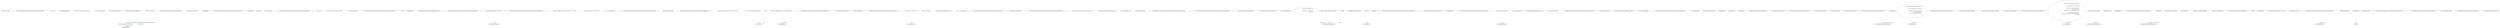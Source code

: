 digraph  {
d1 [cluster="Nancy.Testing.Tests.BrowserResponseExtensionsTests.Should_create_xdocument_from_xml_body()", color=green, community=0, label="var response = new Response()", prediction=0, span="12-12"];
d0 [cluster="Nancy.Testing.Tests.BrowserResponseExtensionsTests.Should_create_xdocument_from_xml_body()", label="Entry Nancy.Testing.Tests.BrowserResponseExtensionsTests.Should_create_xdocument_from_xml_body()", span="10-10"];
d2 [cluster="Nancy.Testing.Tests.BrowserResponseExtensionsTests.Should_create_xdocument_from_xml_body()", color=green, community=0, label="response = ''<tag />''", prediction=1, span="13-13"];
d8 [cluster="Nancy.Response.Response()", label="Entry Nancy.Response.Response()", span="15-15"];
d3 [cluster="Nancy.Testing.Tests.BrowserResponseExtensionsTests.Should_create_xdocument_from_xml_body()", color=green, community=0, label="var context = new NancyContext() { Response = response }", prediction=2, span="15-15"];
d4 [cluster="Nancy.Testing.Tests.BrowserResponseExtensionsTests.Should_create_xdocument_from_xml_body()", color=green, community=0, label="sut = new BrowserResponse(context)", prediction=3, span="16-16"];
d9 [cluster="Nancy.NancyContext.NancyContext()", label="Entry Nancy.NancyContext.NancyContext()", span="16-16"];
d25 [label="Nancy.Testing.Tests.BrowserResponseExtensionsTests", span=""];
d5 [cluster="Nancy.Testing.Tests.BrowserResponseExtensionsTests.Should_create_xdocument_from_xml_body()", color=green, community=0, label="var bodyAsXml = sut.BodyAsXml()", prediction=4, span="16-16"];
d10 [cluster="Nancy.Testing.BrowserResponse.BrowserResponse(Nancy.NancyContext)", label="Entry Nancy.Testing.BrowserResponse.BrowserResponse(Nancy.NancyContext)", span="17-17"];
d6 [cluster="Nancy.Testing.Tests.BrowserResponseExtensionsTests.Should_create_xdocument_from_xml_body()", color=green, community=0, label="Assert.NotNull(bodyAsXml.Element(''tag''))", prediction=5, span="18-18"];
d11 [cluster="Unk.BodyAsXml", label="Entry Unk.BodyAsXml", span=""];
d7 [cluster="Nancy.Testing.Tests.BrowserResponseExtensionsTests.Should_create_xdocument_from_xml_body()", label="Exit Nancy.Testing.Tests.BrowserResponseExtensionsTests.Should_create_xdocument_from_xml_body()", span="10-10"];
d12 [cluster="Unk.Element", label="Entry Unk.Element", span=""];
d13 [cluster="Unk.NotNull", label="Entry Unk.NotNull", span=""];
d15 [cluster="Nancy.Testing.Tests.BrowserResponseExtensionsTests.Should_fail_to_create_xdocument_from_non_xml_body()", color=green, community=0, label="var response = new Response()", prediction=6, span="24-24"];
d14 [cluster="Nancy.Testing.Tests.BrowserResponseExtensionsTests.Should_fail_to_create_xdocument_from_non_xml_body()", label="Entry Nancy.Testing.Tests.BrowserResponseExtensionsTests.Should_fail_to_create_xdocument_from_non_xml_body()", span="22-22"];
d16 [cluster="Nancy.Testing.Tests.BrowserResponseExtensionsTests.Should_fail_to_create_xdocument_from_non_xml_body()", color=green, community=0, label="response = ''hello''", prediction=7, span="25-25"];
d17 [cluster="Nancy.Testing.Tests.BrowserResponseExtensionsTests.Should_fail_to_create_xdocument_from_non_xml_body()", color=green, community=0, label="var context = new NancyContext() { Response = response }", prediction=8, span="27-27"];
d18 [cluster="Nancy.Testing.Tests.BrowserResponseExtensionsTests.Should_fail_to_create_xdocument_from_non_xml_body()", color=green, community=0, label="sut = new BrowserResponse(context)", prediction=9, span="28-28"];
d19 [cluster="Nancy.Testing.Tests.BrowserResponseExtensionsTests.Should_fail_to_create_xdocument_from_non_xml_body()", color=green, community=0, label="Assert.Throws<XmlException>(() => sut.BodyAsXml())", prediction=10, span="30-30"];
d20 [cluster="Nancy.Testing.Tests.BrowserResponseExtensionsTests.Should_fail_to_create_xdocument_from_non_xml_body()", label="Exit Nancy.Testing.Tests.BrowserResponseExtensionsTests.Should_fail_to_create_xdocument_from_non_xml_body()", span="22-22"];
d21 [cluster="Unk.>", label="Entry Unk.>", span=""];
d22 [cluster="lambda expression", label="Entry lambda expression", span="30-30"];
d23 [cluster="lambda expression", color=green, community=0, label="sut.BodyAsXml()", prediction=10, span="30-30"];
d24 [cluster="lambda expression", label="Exit lambda expression", span="30-30"];
m0_61 [cluster="Nancy.Responses.XmlResponse<TModel>.XmlResponse(TModel, string)", file="ContextExtensionsTests.cs", label="Entry Nancy.Responses.XmlResponse<TModel>.XmlResponse(TModel, string)", span="8-8"];
m0_0 [cluster="Nancy.Testing.Tests.ContextExtensionsTests.Should_use_documentwrapper_from_context_if_it_is_present()", file="ContextExtensionsTests.cs", label="Entry Nancy.Testing.Tests.ContextExtensionsTests.Should_use_documentwrapper_from_context_if_it_is_present()", span="12-12"];
m0_1 [cluster="Nancy.Testing.Tests.ContextExtensionsTests.Should_use_documentwrapper_from_context_if_it_is_present()", file="ContextExtensionsTests.cs", label="var wrapper = new DocumentWrapper(''<html></html>'')", span="14-14"];
m0_56 [cluster="Nancy.Testing.Tests.ContextExtensionsTests.Should_create_new_wrapper_from_xml_response_if_not_already_present()", file="ContextExtensionsTests.cs", label="Entry Nancy.Testing.Tests.ContextExtensionsTests.Should_create_new_wrapper_from_xml_response_if_not_already_present()", span="83-83"];
m0_57 [cluster="Nancy.Testing.Tests.ContextExtensionsTests.Should_create_new_wrapper_from_xml_response_if_not_already_present()", color=green, community=0, file="ContextExtensionsTests.cs", label="var response = new XmlResponse<Model>(new Model() { Dummy = ''Data'' }, ''text/xml'')", prediction=12, span="85-85"];
m0_58 [cluster="Nancy.Testing.Tests.ContextExtensionsTests.Should_create_new_wrapper_from_xml_response_if_not_already_present()", color=green, community=0, file="ContextExtensionsTests.cs", label="var context = new NancyContext() { Response = response }", prediction=13, span="86-86"];
m0_59 [cluster="Nancy.Testing.Tests.ContextExtensionsTests.Should_create_new_wrapper_from_xml_response_if_not_already_present()", color=green, community=0, file="ContextExtensionsTests.cs", label="var result = context.XmlBody<Model>()", prediction=14, span="88-88"];
m0_60 [cluster="Nancy.Testing.Tests.ContextExtensionsTests.Should_create_new_wrapper_from_xml_response_if_not_already_present()", file="ContextExtensionsTests.cs", label="Exit Nancy.Testing.Tests.ContextExtensionsTests.Should_create_new_wrapper_from_xml_response_if_not_already_present()", span="83-83"];
m0_10 [cluster="object.ShouldBeSameAs(object)", file="ContextExtensionsTests.cs", label="Entry object.ShouldBeSameAs(object)", span="115-115"];
m0_62 [cluster="Nancy.Testing.Tests.ContextExtensionsTests.Should_fail_to_return_xml_body_on_non_xml_response()", file="ContextExtensionsTests.cs", label="Entry Nancy.Testing.Tests.ContextExtensionsTests.Should_fail_to_return_xml_body_on_non_xml_response()", span="93-93"];
m0_63 [cluster="Nancy.Testing.Tests.ContextExtensionsTests.Should_fail_to_return_xml_body_on_non_xml_response()", color=green, community=0, file="ContextExtensionsTests.cs", label="var response = new JsonResponse<Model>(new Model() { Dummy = ''Data'' })", prediction=15, span="95-95"];
m0_64 [cluster="Nancy.Testing.Tests.ContextExtensionsTests.Should_fail_to_return_xml_body_on_non_xml_response()", color=green, community=0, file="ContextExtensionsTests.cs", label="var context = new NancyContext() { Response = response }", prediction=16, span="96-96"];
m0_65 [cluster="Nancy.Testing.Tests.ContextExtensionsTests.Should_fail_to_return_xml_body_on_non_xml_response()", color=green, community=0, file="ContextExtensionsTests.cs", label="Assert.Throws<InvalidOperationException>(() => context.XmlBody<Model>())", prediction=17, span="98-98"];
m0_66 [cluster="Nancy.Testing.Tests.ContextExtensionsTests.Should_fail_to_return_xml_body_on_non_xml_response()", file="ContextExtensionsTests.cs", label="Exit Nancy.Testing.Tests.ContextExtensionsTests.Should_fail_to_return_xml_body_on_non_xml_response()", span="93-93"];
m0_38 [cluster="Nancy.NancyContext.JsonBody<TModel>()", file="ContextExtensionsTests.cs", label="Entry Nancy.NancyContext.JsonBody<TModel>()", span="47-47"];
m0_46 [cluster="object.ShouldEqual(object)", file="ContextExtensionsTests.cs", label="Entry object.ShouldEqual(object)", span="80-80"];
m0_47 [cluster="Nancy.Testing.Tests.ContextExtensionsTests.Should_use_xmlresponse_from_context_if_it_is_present()", file="ContextExtensionsTests.cs", label="Entry Nancy.Testing.Tests.ContextExtensionsTests.Should_use_xmlresponse_from_context_if_it_is_present()", span="71-71"];
m0_48 [cluster="Nancy.Testing.Tests.ContextExtensionsTests.Should_use_xmlresponse_from_context_if_it_is_present()", color=green, community=0, file="ContextExtensionsTests.cs", label="var model = new Model() { Dummy = ''Data'' }", prediction=18, span="73-73"];
m0_49 [cluster="Nancy.Testing.Tests.ContextExtensionsTests.Should_use_xmlresponse_from_context_if_it_is_present()", color=green, community=0, file="ContextExtensionsTests.cs", label="var context = new NancyContext()", prediction=19, span="74-74"];
m0_50 [cluster="Nancy.Testing.Tests.ContextExtensionsTests.Should_use_xmlresponse_from_context_if_it_is_present()", color=green, community=0, file="ContextExtensionsTests.cs", label="context.Items[''@@@@XMLRESPONSE@@@@''] = model", prediction=20, span="75-75"];
m0_52 [cluster="Nancy.Testing.Tests.ContextExtensionsTests.Should_use_xmlresponse_from_context_if_it_is_present()", color=green, community=0, file="ContextExtensionsTests.cs", label="result.ShouldBeSameAs(model)", prediction=18, span="79-79"];
m0_51 [cluster="Nancy.Testing.Tests.ContextExtensionsTests.Should_use_xmlresponse_from_context_if_it_is_present()", color=green, community=0, file="ContextExtensionsTests.cs", label="var result = context.XmlBody<Model>()", prediction=22, span="77-77"];
m0_53 [cluster="Nancy.Testing.Tests.ContextExtensionsTests.Should_use_xmlresponse_from_context_if_it_is_present()", file="ContextExtensionsTests.cs", label="Exit Nancy.Testing.Tests.ContextExtensionsTests.Should_use_xmlresponse_from_context_if_it_is_present()", span="71-71"];
m0_29 [cluster="System.IO.Stream.Write(byte[], int, int)", file="ContextExtensionsTests.cs", label="Entry System.IO.Stream.Write(byte[], int, int)", span="0-0"];
m0_39 [cluster="Nancy.Testing.Tests.ContextExtensionsTests.Should_create_new_wrapper_from_json_response_if_not_already_present()", file="ContextExtensionsTests.cs", label="Entry Nancy.Testing.Tests.ContextExtensionsTests.Should_create_new_wrapper_from_json_response_if_not_already_present()", span="60-60"];
m0_40 [cluster="Nancy.Testing.Tests.ContextExtensionsTests.Should_create_new_wrapper_from_json_response_if_not_already_present()", color=green, community=0, file="ContextExtensionsTests.cs", label="var response = new JsonResponse<Model>(new Model() { Dummy = ''Data'' })", prediction=23, span="62-62"];
m0_41 [cluster="Nancy.Testing.Tests.ContextExtensionsTests.Should_create_new_wrapper_from_json_response_if_not_already_present()", file="ContextExtensionsTests.cs", label="var context = new NancyContext() { Response = response }", span="63-63"];
m0_42 [cluster="Nancy.Testing.Tests.ContextExtensionsTests.Should_create_new_wrapper_from_json_response_if_not_already_present()", color=green, community=0, file="ContextExtensionsTests.cs", label="var result = context.JsonBody<Model>()", prediction=24, span="65-65"];
m0_43 [cluster="Nancy.Testing.Tests.ContextExtensionsTests.Should_create_new_wrapper_from_json_response_if_not_already_present()", file="ContextExtensionsTests.cs", label="result.Dummy.ShouldEqual(''Data'')", span="67-67"];
m0_44 [cluster="Nancy.Testing.Tests.ContextExtensionsTests.Should_create_new_wrapper_from_json_response_if_not_already_present()", file="ContextExtensionsTests.cs", label="Exit Nancy.Testing.Tests.ContextExtensionsTests.Should_create_new_wrapper_from_json_response_if_not_already_present()", span="60-60"];
m0_11 [cluster="Nancy.Testing.Tests.ContextExtensionsTests.Should_create_new_wrapper_from_html_response_if_not_already_present()", file="ContextExtensionsTests.cs", label="Entry Nancy.Testing.Tests.ContextExtensionsTests.Should_create_new_wrapper_from_html_response_if_not_already_present()", span="24-24"];
m0_16 [cluster="Nancy.Testing.Tests.ContextExtensionsTests.Should_create_new_wrapper_from_html_response_if_not_already_present()", file="ContextExtensionsTests.cs", label="var context = new NancyContext() { Response = response }", span="34-34"];
m0_15 [cluster="Nancy.Testing.Tests.ContextExtensionsTests.Should_create_new_wrapper_from_html_response_if_not_already_present()", file="ContextExtensionsTests.cs", label="var response = new Response { Contents = bodyDelegate }", span="33-33"];
m0_17 [cluster="Nancy.Testing.Tests.ContextExtensionsTests.Should_create_new_wrapper_from_html_response_if_not_already_present()", file="ContextExtensionsTests.cs", label="var result = context.DocumentBody()", span="36-36"];
m0_14 [cluster="Nancy.Testing.Tests.ContextExtensionsTests.Should_create_new_wrapper_from_html_response_if_not_already_present()", file="ContextExtensionsTests.cs", label="Action<Stream> bodyDelegate = (s) =>\r\n			{\r\n				s.Write(bodyBytes, 0, bodyBytes.Length);\r\n				called = true;\r\n			}", span="28-32"];
m0_18 [cluster="Nancy.Testing.Tests.ContextExtensionsTests.Should_create_new_wrapper_from_html_response_if_not_already_present()", file="ContextExtensionsTests.cs", label="result.ShouldBeOfType(typeof(DocumentWrapper))", span="38-38"];
m0_13 [cluster="Nancy.Testing.Tests.ContextExtensionsTests.Should_create_new_wrapper_from_html_response_if_not_already_present()", file="ContextExtensionsTests.cs", label="var bodyBytes = Encoding.ASCII.GetBytes(''<html></html>'')", span="27-27"];
m0_19 [cluster="Nancy.Testing.Tests.ContextExtensionsTests.Should_create_new_wrapper_from_html_response_if_not_already_present()", file="ContextExtensionsTests.cs", label="called.ShouldBeTrue()", span="39-39"];
m0_12 [cluster="Nancy.Testing.Tests.ContextExtensionsTests.Should_create_new_wrapper_from_html_response_if_not_already_present()", file="ContextExtensionsTests.cs", label="var called = false", span="26-26"];
m0_20 [cluster="Nancy.Testing.Tests.ContextExtensionsTests.Should_create_new_wrapper_from_html_response_if_not_already_present()", file="ContextExtensionsTests.cs", label="Exit Nancy.Testing.Tests.ContextExtensionsTests.Should_create_new_wrapper_from_html_response_if_not_already_present()", span="24-24"];
m0_7 [cluster="Nancy.Testing.DocumentWrapper.DocumentWrapper(string)", file="ContextExtensionsTests.cs", label="Entry Nancy.Testing.DocumentWrapper.DocumentWrapper(string)", span="47-47"];
m0_24 [cluster="bool.ShouldBeTrue()", file="ContextExtensionsTests.cs", label="Entry bool.ShouldBeTrue()", span="70-70"];
m0_30 [cluster="Nancy.Testing.Tests.ContextExtensionsTests.Should_use_jsonresponse_from_context_if_it_is_present()", file="ContextExtensionsTests.cs", label="Entry Nancy.Testing.Tests.ContextExtensionsTests.Should_use_jsonresponse_from_context_if_it_is_present()", span="48-48"];
m0_31 [cluster="Nancy.Testing.Tests.ContextExtensionsTests.Should_use_jsonresponse_from_context_if_it_is_present()", color=green, community=0, file="ContextExtensionsTests.cs", label="var model = new Model() { Dummy = ''Data'' }", prediction=25, span="50-50"];
m0_32 [cluster="Nancy.Testing.Tests.ContextExtensionsTests.Should_use_jsonresponse_from_context_if_it_is_present()", file="ContextExtensionsTests.cs", label="var context = new NancyContext()", span="51-51"];
m0_33 [cluster="Nancy.Testing.Tests.ContextExtensionsTests.Should_use_jsonresponse_from_context_if_it_is_present()", file="ContextExtensionsTests.cs", label="context.Items[''@@@@JSONRESPONSE@@@@''] = model", span="52-52"];
m0_35 [cluster="Nancy.Testing.Tests.ContextExtensionsTests.Should_use_jsonresponse_from_context_if_it_is_present()", file="ContextExtensionsTests.cs", label="result.ShouldBeSameAs(model)", span="56-56"];
m0_34 [cluster="Nancy.Testing.Tests.ContextExtensionsTests.Should_use_jsonresponse_from_context_if_it_is_present()", color=green, community=0, file="ContextExtensionsTests.cs", label="var result = context.JsonBody<Model>()", prediction=26, span="54-54"];
m0_36 [cluster="Nancy.Testing.Tests.ContextExtensionsTests.Should_use_jsonresponse_from_context_if_it_is_present()", file="ContextExtensionsTests.cs", label="Exit Nancy.Testing.Tests.ContextExtensionsTests.Should_use_jsonresponse_from_context_if_it_is_present()", span="48-48"];
m0_2 [cluster="Nancy.Testing.Tests.ContextExtensionsTests.Should_use_documentwrapper_from_context_if_it_is_present()", file="ContextExtensionsTests.cs", label="var context = new NancyContext()", span="15-15"];
m0_5 [cluster="Nancy.Testing.Tests.ContextExtensionsTests.Should_use_documentwrapper_from_context_if_it_is_present()", file="ContextExtensionsTests.cs", label="result.ShouldBeSameAs(wrapper)", span="20-20"];
m0_3 [cluster="Nancy.Testing.Tests.ContextExtensionsTests.Should_use_documentwrapper_from_context_if_it_is_present()", file="ContextExtensionsTests.cs", label="context.Items[''@@@@DOCUMENT_WRAPPER@@@@''] = wrapper", span="16-16"];
m0_4 [cluster="Nancy.Testing.Tests.ContextExtensionsTests.Should_use_documentwrapper_from_context_if_it_is_present()", file="ContextExtensionsTests.cs", label="var result = context.DocumentBody()", span="18-18"];
m0_6 [cluster="Nancy.Testing.Tests.ContextExtensionsTests.Should_use_documentwrapper_from_context_if_it_is_present()", file="ContextExtensionsTests.cs", label="Exit Nancy.Testing.Tests.ContextExtensionsTests.Should_use_documentwrapper_from_context_if_it_is_present()", span="12-12"];
m0_55 [cluster="Unk.ShouldBeSameAs", file="ContextExtensionsTests.cs", label="Entry Unk.ShouldBeSameAs", span=""];
m0_8 [cluster="Nancy.NancyContext.NancyContext()", file="ContextExtensionsTests.cs", label="Entry Nancy.NancyContext.NancyContext()", span="16-16"];
m0_25 [cluster="lambda expression", file="ContextExtensionsTests.cs", label="Entry lambda expression", span="28-32"];
m0_68 [cluster="lambda expression", color=green, community=0, file="ContextExtensionsTests.cs", label="context.XmlBody<Model>()", prediction=16, span="98-98"];
m0_67 [cluster="lambda expression", file="ContextExtensionsTests.cs", label="Entry lambda expression", span="98-98"];
m0_69 [cluster="lambda expression", file="ContextExtensionsTests.cs", label="Exit lambda expression", span="98-98"];
m0_26 [cluster="lambda expression", file="ContextExtensionsTests.cs", label="s.Write(bodyBytes, 0, bodyBytes.Length)", span="30-30"];
m0_27 [cluster="lambda expression", file="ContextExtensionsTests.cs", label="called = true", span="31-31"];
m0_28 [cluster="lambda expression", file="ContextExtensionsTests.cs", label="Exit lambda expression", span="28-32"];
m0_37 [cluster="Nancy.Testing.Tests.ContextExtensionsTests.Model.Model()", file="ContextExtensionsTests.cs", label="Entry Nancy.Testing.Tests.ContextExtensionsTests.Model.Model()", span="42-42"];
m0_21 [cluster="System.Text.Encoding.GetBytes(string)", file="ContextExtensionsTests.cs", label="Entry System.Text.Encoding.GetBytes(string)", span="0-0"];
m0_45 [cluster="Nancy.Responses.JsonResponse<TModel>.JsonResponse(TModel)", file="ContextExtensionsTests.cs", label="Entry Nancy.Responses.JsonResponse<TModel>.JsonResponse(TModel)", span="8-8"];
m0_23 [cluster="object.ShouldBeOfType(System.Type)", file="ContextExtensionsTests.cs", label="Entry object.ShouldBeOfType(System.Type)", span="140-140"];
m0_22 [cluster="Nancy.Response.Response()", file="ContextExtensionsTests.cs", label="Entry Nancy.Response.Response()", span="15-15"];
m0_9 [cluster="Nancy.NancyContext.DocumentBody()", file="ContextExtensionsTests.cs", label="Entry Nancy.NancyContext.DocumentBody()", span="34-34"];
m0_71 [file="ContextExtensionsTests.cs", label=context, span=""];
m0_70 [file="ContextExtensionsTests.cs", label=bodyBytes, span=""];
m1_9 [cluster="Nancy.Testing.NancyContextExtensions.DocumentBody(Nancy.NancyContext)", file="NancyContextExtensions.cs", label="Entry Nancy.Testing.NancyContextExtensions.DocumentBody(Nancy.NancyContext)", span="34-34"];
m1_10 [cluster="Nancy.Testing.NancyContextExtensions.DocumentBody(Nancy.NancyContext)", file="NancyContextExtensions.cs", label="return Cache(context, DOCUMENT_WRAPPER_KEY_NAME, () =>\r\n			{\r\n				using (var contentsStream = new MemoryStream())\r\n				{\r\n					context.Response.Contents.Invoke(contentsStream);\r\n					contentsStream.Position = 0;\r\n					return new DocumentWrapper(contentsStream);\r\n				}\r\n			});", span="36-44"];
m1_11 [cluster="Nancy.Testing.NancyContextExtensions.DocumentBody(Nancy.NancyContext)", file="NancyContextExtensions.cs", label="Exit Nancy.Testing.NancyContextExtensions.DocumentBody(Nancy.NancyContext)", span="34-34"];
m1_34 [cluster="Nancy.Json.JavaScriptSerializer.JavaScriptSerializer()", file="NancyContextExtensions.cs", label="Entry Nancy.Json.JavaScriptSerializer.JavaScriptSerializer()", span="64-64"];
m1_33 [cluster="System.IO.StreamReader.StreamReader(System.IO.Stream)", file="NancyContextExtensions.cs", label="Entry System.IO.StreamReader.StreamReader(System.IO.Stream)", span="0-0"];
m1_35 [cluster="System.IO.StreamReader.ReadToEnd()", file="NancyContextExtensions.cs", label="Entry System.IO.StreamReader.ReadToEnd()", span="0-0"];
m1_7 [cluster="System.Collections.Generic.IDictionary<TKey, TValue>.ContainsKey(TKey)", file="NancyContextExtensions.cs", label="Entry System.Collections.Generic.IDictionary<TKey, TValue>.ContainsKey(TKey)", span="0-0"];
m1_24 [cluster="lambda expression", file="NancyContextExtensions.cs", label="Entry lambda expression", span="49-62"];
m1_14 [cluster="lambda expression", file="NancyContextExtensions.cs", label="context.Response.Contents.Invoke(contentsStream)", span="40-40"];
m1_12 [cluster="lambda expression", file="NancyContextExtensions.cs", label="Entry lambda expression", span="36-44"];
m1_13 [cluster="lambda expression", file="NancyContextExtensions.cs", label="var contentsStream = new MemoryStream()", span="38-38"];
m1_15 [cluster="lambda expression", file="NancyContextExtensions.cs", label="contentsStream.Position = 0", span="41-41"];
m1_16 [cluster="lambda expression", file="NancyContextExtensions.cs", label="return new DocumentWrapper(contentsStream);", span="42-42"];
m1_17 [cluster="lambda expression", file="NancyContextExtensions.cs", label="Exit lambda expression", span="36-44"];
m1_26 [cluster="lambda expression", file="NancyContextExtensions.cs", label="context.Response.Contents.Invoke(contentsStream)", span="53-53"];
m1_25 [cluster="lambda expression", file="NancyContextExtensions.cs", label="var contentsStream = new MemoryStream()", span="51-51"];
m1_27 [cluster="lambda expression", file="NancyContextExtensions.cs", label="contentsStream.Position = 0", span="54-54"];
m1_28 [cluster="lambda expression", file="NancyContextExtensions.cs", label="var contents = new StreamReader(contentsStream)", span="55-55"];
m1_29 [cluster="lambda expression", file="NancyContextExtensions.cs", label="var serializer = new JavaScriptSerializer()", span="57-57"];
m1_30 [cluster="lambda expression", file="NancyContextExtensions.cs", label="var model = serializer.Deserialize<TModel>(contents.ReadToEnd())", span="58-58"];
m1_31 [cluster="lambda expression", file="NancyContextExtensions.cs", label="return model;", span="59-59"];
m1_32 [cluster="lambda expression", file="NancyContextExtensions.cs", label="Exit lambda expression", span="49-62"];
m1_36 [cluster="Nancy.Json.JavaScriptSerializer.Deserialize<T>(string)", file="NancyContextExtensions.cs", label="Entry Nancy.Json.JavaScriptSerializer.Deserialize<T>(string)", span="181-181"];
m1_19 [cluster="System.Action<T>.Invoke(T)", file="NancyContextExtensions.cs", label="Entry System.Action<T>.Invoke(T)", span="0-0"];
m1_0 [cluster="Nancy.Testing.NancyContextExtensions.Cache<T>(Nancy.NancyContext, string, System.Func<T>)", file="NancyContextExtensions.cs", label="Entry Nancy.Testing.NancyContextExtensions.Cache<T>(Nancy.NancyContext, string, System.Func<T>)", span="14-14"];
m1_1 [cluster="Nancy.Testing.NancyContextExtensions.Cache<T>(Nancy.NancyContext, string, System.Func<T>)", file="NancyContextExtensions.cs", label="context.Items.ContainsKey(key)", span="19-19"];
m1_2 [cluster="Nancy.Testing.NancyContextExtensions.Cache<T>(Nancy.NancyContext, string, System.Func<T>)", file="NancyContextExtensions.cs", label="return (T)context.Items[key];", span="21-21"];
m1_3 [cluster="Nancy.Testing.NancyContextExtensions.Cache<T>(Nancy.NancyContext, string, System.Func<T>)", file="NancyContextExtensions.cs", label="T data = getData.Invoke()", span="24-24"];
m1_4 [cluster="Nancy.Testing.NancyContextExtensions.Cache<T>(Nancy.NancyContext, string, System.Func<T>)", file="NancyContextExtensions.cs", label="context.Items[key] = data", span="25-25"];
m1_5 [cluster="Nancy.Testing.NancyContextExtensions.Cache<T>(Nancy.NancyContext, string, System.Func<T>)", file="NancyContextExtensions.cs", label="return data;", span="26-26"];
m1_6 [cluster="Nancy.Testing.NancyContextExtensions.Cache<T>(Nancy.NancyContext, string, System.Func<T>)", file="NancyContextExtensions.cs", label="Exit Nancy.Testing.NancyContextExtensions.Cache<T>(Nancy.NancyContext, string, System.Func<T>)", span="14-14"];
m1_21 [cluster="Nancy.Testing.NancyContextExtensions.JsonBody<TModel>(Nancy.NancyContext)", file="NancyContextExtensions.cs", label="Entry Nancy.Testing.NancyContextExtensions.JsonBody<TModel>(Nancy.NancyContext)", span="47-47"];
m1_22 [cluster="Nancy.Testing.NancyContextExtensions.JsonBody<TModel>(Nancy.NancyContext)", file="NancyContextExtensions.cs", label="return Cache(context, JSONRESPONSE_KEY_NAME, () =>\r\n			{\r\n				using (var contentsStream = new MemoryStream())\r\n				{\r\n					context.Response.Contents.Invoke(contentsStream);\r\n					contentsStream.Position = 0;\r\n					using (var contents = new StreamReader(contentsStream))\r\n					{\r\n						var serializer = new JavaScriptSerializer();\r\n						var model = serializer.Deserialize<TModel>(contents.ReadToEnd());\r\n						return model;\r\n					}\r\n				}\r\n			});", span="49-62"];
m1_23 [cluster="Nancy.Testing.NancyContextExtensions.JsonBody<TModel>(Nancy.NancyContext)", file="NancyContextExtensions.cs", label="Exit Nancy.Testing.NancyContextExtensions.JsonBody<TModel>(Nancy.NancyContext)", span="47-47"];
m1_8 [cluster="System.Func<TResult>.Invoke()", file="NancyContextExtensions.cs", label="Entry System.Func<TResult>.Invoke()", span="0-0"];
m1_20 [cluster="Nancy.Testing.DocumentWrapper.DocumentWrapper(System.IO.Stream)", file="NancyContextExtensions.cs", label="Entry Nancy.Testing.DocumentWrapper.DocumentWrapper(System.IO.Stream)", span="28-28"];
m1_18 [cluster="System.IO.MemoryStream.MemoryStream()", file="NancyContextExtensions.cs", label="Entry System.IO.MemoryStream.MemoryStream()", span="0-0"];
m1_37 [file="NancyContextExtensions.cs", label="Nancy.NancyContext", span=""];
m1_38 [file="NancyContextExtensions.cs", label="Nancy.NancyContext", span=""];
d25 -> d19  [color=green, key=1, label="Nancy.Testing.Tests.BrowserResponseExtensionsTests", style=dashed];
d25 -> d23  [color=green, key=1, label="Nancy.Testing.Tests.BrowserResponseExtensionsTests", style=dashed];
d19 -> d22  [color=green, key=1, label="lambda expression", style=dashed];
m0_1 -> m0_5  [color=darkseagreen4, key=1, label=wrapper, style=dashed];
m0_64 -> m0_68  [color=green, key=1, label=context, style=dashed];
m0_65 -> m0_67  [color=green, key=1, label="lambda expression", style=dashed];
m0_48 -> m0_52  [color=green, key=1, label=model, style=dashed];
m0_14 -> m0_26  [color=darkseagreen4, key=1, label="System.IO.Stream", style=dashed];
m0_13 -> m0_26  [color=darkseagreen4, key=1, label=bodyBytes, style=dashed];
m0_31 -> m0_35  [color=green, key=1, label=model, style=dashed];
m0_27 -> m0_19  [color=darkseagreen4, key=1, label=called, style=dashed];
m0_71 -> m0_68  [color=green, key=1, label=context, style=dashed];
m0_70 -> m0_26  [color=darkseagreen4, key=1, label=bodyBytes, style=dashed];
m1_9 -> m1_14  [color=darkseagreen4, key=1, label="Nancy.NancyContext", style=dashed];
m1_10 -> m1_12  [color=darkseagreen4, key=1, label="lambda expression", style=dashed];
m1_13 -> m1_16  [color=darkseagreen4, key=1, label=contentsStream, style=dashed];
m1_0 -> m1_2  [color=darkseagreen4, key=1, label="Nancy.NancyContext", style=dashed];
m1_3 -> m1_5  [color=darkseagreen4, key=1, label=data, style=dashed];
m1_21 -> m1_26  [color=darkseagreen4, key=1, label="Nancy.NancyContext", style=dashed];
m1_22 -> m1_24  [color=darkseagreen4, key=1, label="lambda expression", style=dashed];
m1_37 -> m1_14  [color=darkseagreen4, key=1, label="Nancy.NancyContext", style=dashed];
m1_38 -> m1_26  [color=darkseagreen4, key=1, label="Nancy.NancyContext", style=dashed];
}
